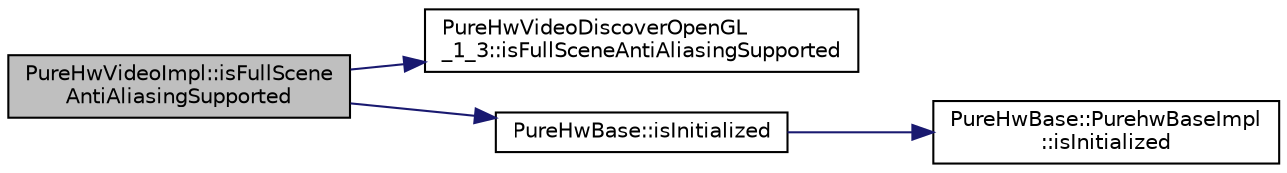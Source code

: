 digraph "PureHwVideoImpl::isFullSceneAntiAliasingSupported"
{
 // LATEX_PDF_SIZE
  edge [fontname="Helvetica",fontsize="10",labelfontname="Helvetica",labelfontsize="10"];
  node [fontname="Helvetica",fontsize="10",shape=record];
  rankdir="LR";
  Node1 [label="PureHwVideoImpl::isFullScene\lAntiAliasingSupported",height=0.2,width=0.4,color="black", fillcolor="grey75", style="filled", fontcolor="black",tooltip="Gets whether FSAA is supported or not."];
  Node1 -> Node2 [color="midnightblue",fontsize="10",style="solid",fontname="Helvetica"];
  Node2 [label="PureHwVideoDiscoverOpenGL\l_1_3::isFullSceneAntiAliasingSupported",height=0.2,width=0.4,color="black", fillcolor="white", style="filled",URL="$class_pure_hw_video_discover_open_g_l__1__3.html#a70d801fc340c84bb7ca1146cb4b48962",tooltip="Gets whether FSAA is supported or not."];
  Node1 -> Node3 [color="midnightblue",fontsize="10",style="solid",fontname="Helvetica"];
  Node3 [label="PureHwBase::isInitialized",height=0.2,width=0.4,color="black", fillcolor="white", style="filled",URL="$class_pure_hw_base.html#a9b43b708c80cc54e9b14328f7ec8f783",tooltip="Returns whether the instance is successfully initialized."];
  Node3 -> Node4 [color="midnightblue",fontsize="10",style="solid",fontname="Helvetica"];
  Node4 [label="PureHwBase::PurehwBaseImpl\l::isInitialized",height=0.2,width=0.4,color="black", fillcolor="white", style="filled",URL="$class_pure_hw_base_1_1_purehw_base_impl.html#a4bc9a5eb138fb0708fbaaa8b09ffc52a",tooltip="Returns whether the instance is successfully initialized."];
}
